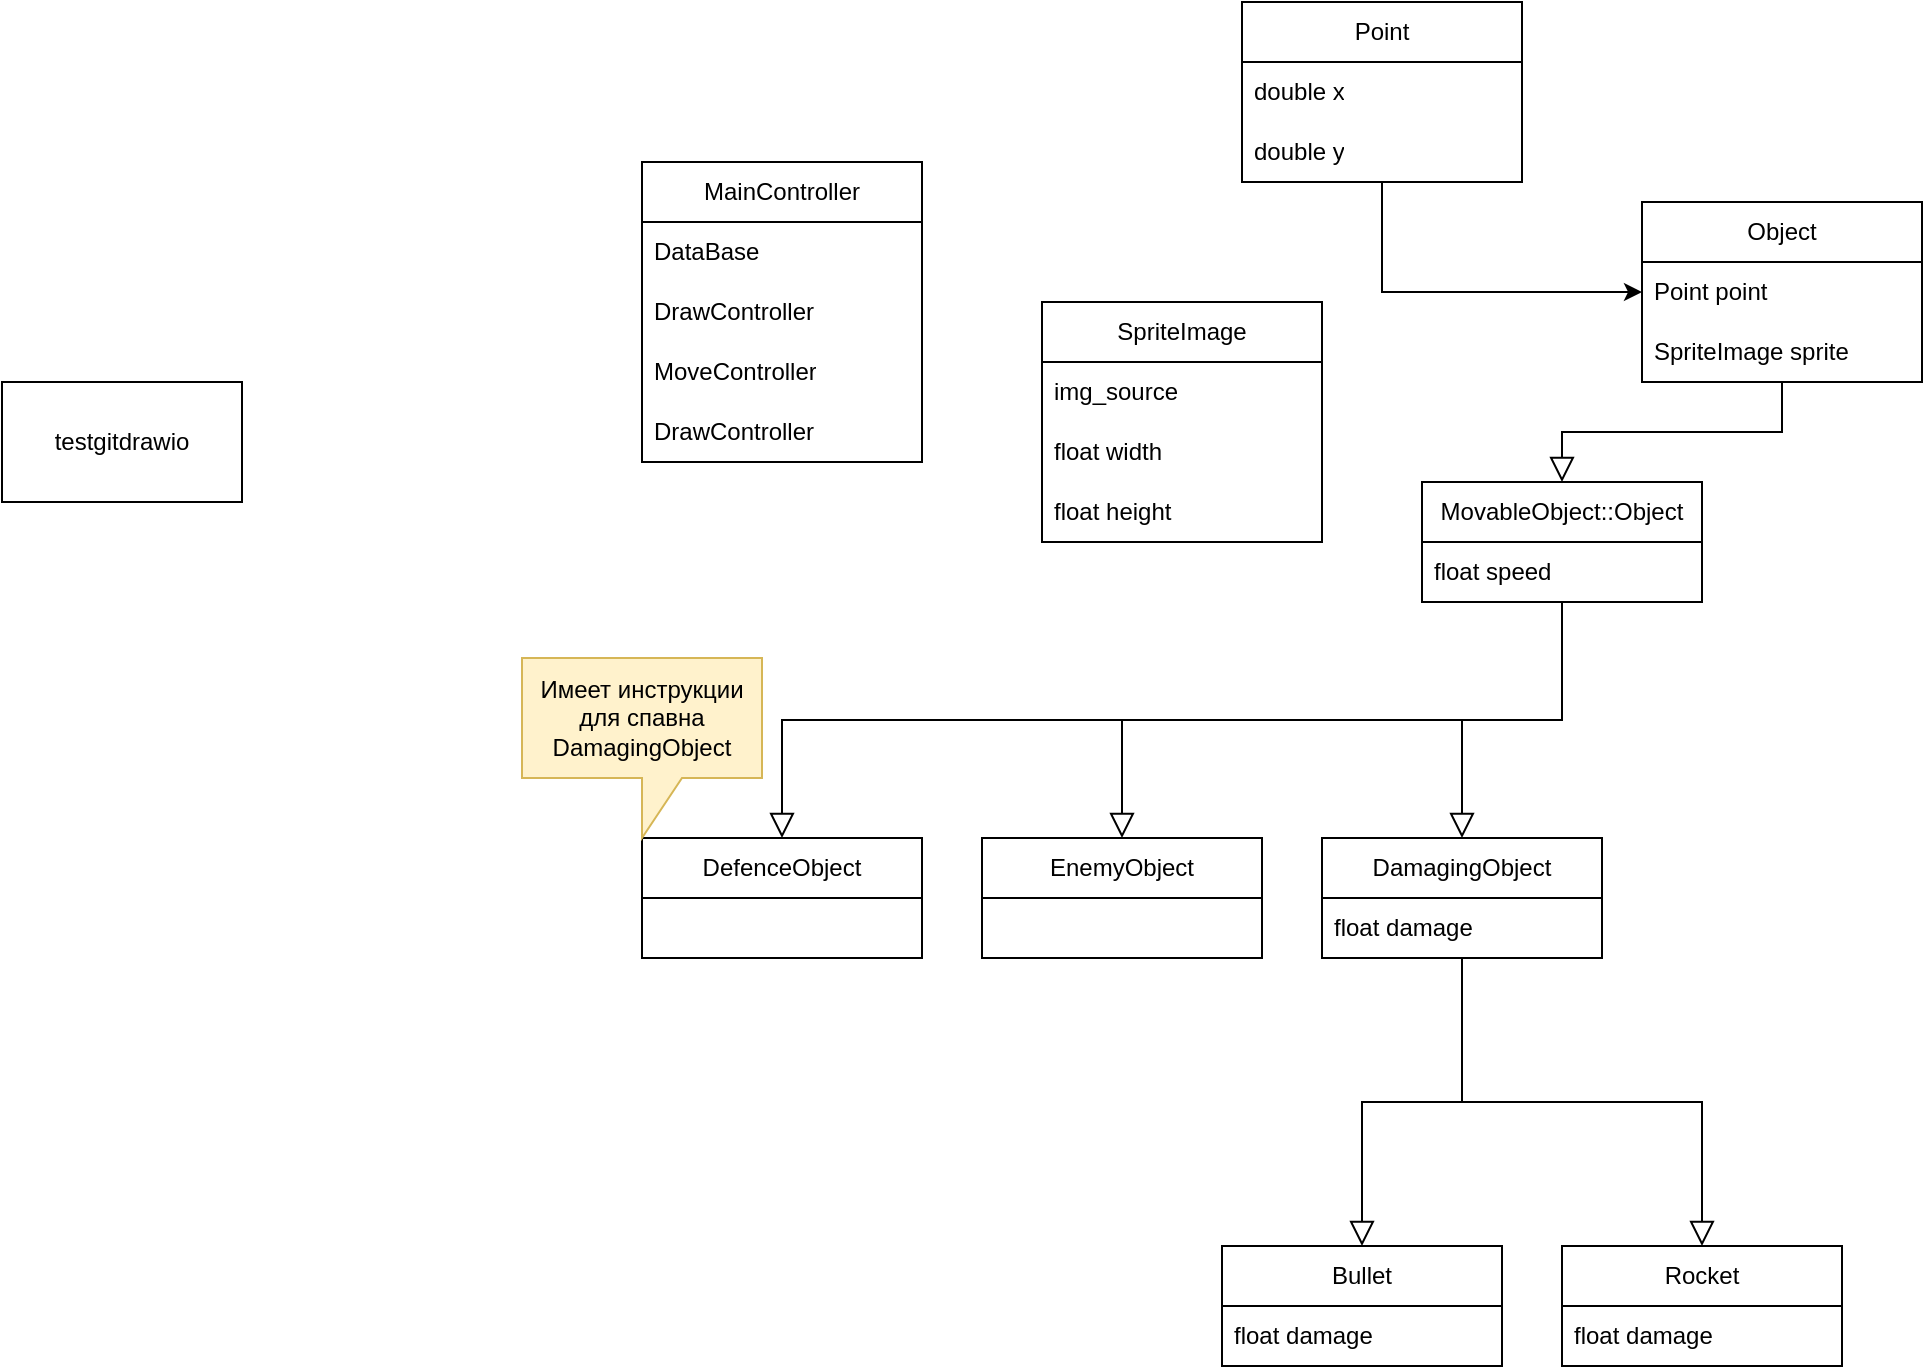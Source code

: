 <mxfile version="20.8.20" type="github">
  <diagram id="C5RBs43oDa-KdzZeNtuy" name="Page-1">
    <mxGraphModel dx="835" dy="454" grid="1" gridSize="10" guides="1" tooltips="1" connect="1" arrows="1" fold="1" page="1" pageScale="1" pageWidth="1200" pageHeight="1600" math="0" shadow="0">
      <root>
        <mxCell id="WIyWlLk6GJQsqaUBKTNV-0" />
        <mxCell id="WIyWlLk6GJQsqaUBKTNV-1" parent="WIyWlLk6GJQsqaUBKTNV-0" />
        <mxCell id="ehjr5zUDoVVtv_kOuNqZ-4" value="Object" style="swimlane;fontStyle=0;childLayout=stackLayout;horizontal=1;startSize=30;horizontalStack=0;resizeParent=1;resizeParentMax=0;resizeLast=0;collapsible=1;marginBottom=0;whiteSpace=wrap;html=1;" parent="WIyWlLk6GJQsqaUBKTNV-1" vertex="1">
          <mxGeometry x="1060" y="180" width="140" height="90" as="geometry" />
        </mxCell>
        <mxCell id="ehjr5zUDoVVtv_kOuNqZ-5" value="Point point" style="text;strokeColor=none;fillColor=none;align=left;verticalAlign=middle;spacingLeft=4;spacingRight=4;overflow=hidden;points=[[0,0.5],[1,0.5]];portConstraint=eastwest;rotatable=0;whiteSpace=wrap;html=1;" parent="ehjr5zUDoVVtv_kOuNqZ-4" vertex="1">
          <mxGeometry y="30" width="140" height="30" as="geometry" />
        </mxCell>
        <mxCell id="ehjr5zUDoVVtv_kOuNqZ-16" value="SpriteImage sprite" style="text;strokeColor=none;fillColor=none;align=left;verticalAlign=middle;spacingLeft=4;spacingRight=4;overflow=hidden;points=[[0,0.5],[1,0.5]];portConstraint=eastwest;rotatable=0;whiteSpace=wrap;html=1;" parent="ehjr5zUDoVVtv_kOuNqZ-4" vertex="1">
          <mxGeometry y="60" width="140" height="30" as="geometry" />
        </mxCell>
        <mxCell id="ehjr5zUDoVVtv_kOuNqZ-11" style="edgeStyle=orthogonalEdgeStyle;rounded=0;orthogonalLoop=1;jettySize=auto;html=1;" parent="WIyWlLk6GJQsqaUBKTNV-1" source="ehjr5zUDoVVtv_kOuNqZ-8" target="ehjr5zUDoVVtv_kOuNqZ-5" edge="1">
          <mxGeometry relative="1" as="geometry" />
        </mxCell>
        <mxCell id="ehjr5zUDoVVtv_kOuNqZ-8" value="Point" style="swimlane;fontStyle=0;childLayout=stackLayout;horizontal=1;startSize=30;horizontalStack=0;resizeParent=1;resizeParentMax=0;resizeLast=0;collapsible=1;marginBottom=0;whiteSpace=wrap;html=1;" parent="WIyWlLk6GJQsqaUBKTNV-1" vertex="1">
          <mxGeometry x="860" y="80" width="140" height="90" as="geometry" />
        </mxCell>
        <mxCell id="ehjr5zUDoVVtv_kOuNqZ-9" value="double x" style="text;strokeColor=none;fillColor=none;align=left;verticalAlign=middle;spacingLeft=4;spacingRight=4;overflow=hidden;points=[[0,0.5],[1,0.5]];portConstraint=eastwest;rotatable=0;whiteSpace=wrap;html=1;" parent="ehjr5zUDoVVtv_kOuNqZ-8" vertex="1">
          <mxGeometry y="30" width="140" height="30" as="geometry" />
        </mxCell>
        <mxCell id="ehjr5zUDoVVtv_kOuNqZ-10" value="double y" style="text;strokeColor=none;fillColor=none;align=left;verticalAlign=middle;spacingLeft=4;spacingRight=4;overflow=hidden;points=[[0,0.5],[1,0.5]];portConstraint=eastwest;rotatable=0;whiteSpace=wrap;html=1;" parent="ehjr5zUDoVVtv_kOuNqZ-8" vertex="1">
          <mxGeometry y="60" width="140" height="30" as="geometry" />
        </mxCell>
        <mxCell id="ehjr5zUDoVVtv_kOuNqZ-12" value="SpriteImage" style="swimlane;fontStyle=0;childLayout=stackLayout;horizontal=1;startSize=30;horizontalStack=0;resizeParent=1;resizeParentMax=0;resizeLast=0;collapsible=1;marginBottom=0;whiteSpace=wrap;html=1;" parent="WIyWlLk6GJQsqaUBKTNV-1" vertex="1">
          <mxGeometry x="760" y="230" width="140" height="120" as="geometry" />
        </mxCell>
        <mxCell id="ehjr5zUDoVVtv_kOuNqZ-13" value="img_source" style="text;strokeColor=none;fillColor=none;align=left;verticalAlign=middle;spacingLeft=4;spacingRight=4;overflow=hidden;points=[[0,0.5],[1,0.5]];portConstraint=eastwest;rotatable=0;whiteSpace=wrap;html=1;" parent="ehjr5zUDoVVtv_kOuNqZ-12" vertex="1">
          <mxGeometry y="30" width="140" height="30" as="geometry" />
        </mxCell>
        <mxCell id="ehjr5zUDoVVtv_kOuNqZ-14" value="float width" style="text;strokeColor=none;fillColor=none;align=left;verticalAlign=middle;spacingLeft=4;spacingRight=4;overflow=hidden;points=[[0,0.5],[1,0.5]];portConstraint=eastwest;rotatable=0;whiteSpace=wrap;html=1;" parent="ehjr5zUDoVVtv_kOuNqZ-12" vertex="1">
          <mxGeometry y="60" width="140" height="30" as="geometry" />
        </mxCell>
        <mxCell id="ehjr5zUDoVVtv_kOuNqZ-15" value="float height" style="text;strokeColor=none;fillColor=none;align=left;verticalAlign=middle;spacingLeft=4;spacingRight=4;overflow=hidden;points=[[0,0.5],[1,0.5]];portConstraint=eastwest;rotatable=0;whiteSpace=wrap;html=1;" parent="ehjr5zUDoVVtv_kOuNqZ-12" vertex="1">
          <mxGeometry y="90" width="140" height="30" as="geometry" />
        </mxCell>
        <mxCell id="ehjr5zUDoVVtv_kOuNqZ-18" value="MovableObject::Object" style="swimlane;fontStyle=0;childLayout=stackLayout;horizontal=1;startSize=30;horizontalStack=0;resizeParent=1;resizeParentMax=0;resizeLast=0;collapsible=1;marginBottom=0;whiteSpace=wrap;html=1;" parent="WIyWlLk6GJQsqaUBKTNV-1" vertex="1">
          <mxGeometry x="950" y="320" width="140" height="60" as="geometry" />
        </mxCell>
        <mxCell id="ehjr5zUDoVVtv_kOuNqZ-54" value="float speed" style="text;strokeColor=none;fillColor=none;align=left;verticalAlign=middle;spacingLeft=4;spacingRight=4;overflow=hidden;points=[[0,0.5],[1,0.5]];portConstraint=eastwest;rotatable=0;whiteSpace=wrap;html=1;" parent="ehjr5zUDoVVtv_kOuNqZ-18" vertex="1">
          <mxGeometry y="30" width="140" height="30" as="geometry" />
        </mxCell>
        <mxCell id="ehjr5zUDoVVtv_kOuNqZ-27" value="" style="endArrow=block;endSize=10;endFill=0;shadow=0;strokeWidth=1;rounded=0;edgeStyle=elbowEdgeStyle;elbow=vertical;" parent="WIyWlLk6GJQsqaUBKTNV-1" source="ehjr5zUDoVVtv_kOuNqZ-4" target="ehjr5zUDoVVtv_kOuNqZ-18" edge="1">
          <mxGeometry width="160" relative="1" as="geometry">
            <mxPoint x="970" y="512" as="sourcePoint" />
            <mxPoint x="860" y="410" as="targetPoint" />
          </mxGeometry>
        </mxCell>
        <mxCell id="ehjr5zUDoVVtv_kOuNqZ-28" value="DamagingObject" style="swimlane;fontStyle=0;childLayout=stackLayout;horizontal=1;startSize=30;horizontalStack=0;resizeParent=1;resizeParentMax=0;resizeLast=0;collapsible=1;marginBottom=0;whiteSpace=wrap;html=1;" parent="WIyWlLk6GJQsqaUBKTNV-1" vertex="1">
          <mxGeometry x="900" y="498" width="140" height="60" as="geometry" />
        </mxCell>
        <mxCell id="ehjr5zUDoVVtv_kOuNqZ-29" value="float damage" style="text;strokeColor=none;fillColor=none;align=left;verticalAlign=middle;spacingLeft=4;spacingRight=4;overflow=hidden;points=[[0,0.5],[1,0.5]];portConstraint=eastwest;rotatable=0;whiteSpace=wrap;html=1;" parent="ehjr5zUDoVVtv_kOuNqZ-28" vertex="1">
          <mxGeometry y="30" width="140" height="30" as="geometry" />
        </mxCell>
        <mxCell id="ehjr5zUDoVVtv_kOuNqZ-31" value="" style="endArrow=block;endSize=10;endFill=0;shadow=0;strokeWidth=1;rounded=0;edgeStyle=elbowEdgeStyle;elbow=vertical;" parent="WIyWlLk6GJQsqaUBKTNV-1" source="ehjr5zUDoVVtv_kOuNqZ-18" target="ehjr5zUDoVVtv_kOuNqZ-28" edge="1">
          <mxGeometry width="160" relative="1" as="geometry">
            <mxPoint x="1170" y="440" as="sourcePoint" />
            <mxPoint x="1060" y="490" as="targetPoint" />
          </mxGeometry>
        </mxCell>
        <mxCell id="ehjr5zUDoVVtv_kOuNqZ-32" value="Rocket" style="swimlane;fontStyle=0;childLayout=stackLayout;horizontal=1;startSize=30;horizontalStack=0;resizeParent=1;resizeParentMax=0;resizeLast=0;collapsible=1;marginBottom=0;whiteSpace=wrap;html=1;" parent="WIyWlLk6GJQsqaUBKTNV-1" vertex="1">
          <mxGeometry x="1020" y="702" width="140" height="60" as="geometry" />
        </mxCell>
        <mxCell id="ehjr5zUDoVVtv_kOuNqZ-51" value="float damage" style="text;strokeColor=none;fillColor=none;align=left;verticalAlign=middle;spacingLeft=4;spacingRight=4;overflow=hidden;points=[[0,0.5],[1,0.5]];portConstraint=eastwest;rotatable=0;whiteSpace=wrap;html=1;" parent="ehjr5zUDoVVtv_kOuNqZ-32" vertex="1">
          <mxGeometry y="30" width="140" height="30" as="geometry" />
        </mxCell>
        <mxCell id="ehjr5zUDoVVtv_kOuNqZ-35" value="" style="endArrow=block;endSize=10;endFill=0;shadow=0;strokeWidth=1;rounded=0;edgeStyle=elbowEdgeStyle;elbow=vertical;" parent="WIyWlLk6GJQsqaUBKTNV-1" source="ehjr5zUDoVVtv_kOuNqZ-28" target="ehjr5zUDoVVtv_kOuNqZ-32" edge="1">
          <mxGeometry width="160" relative="1" as="geometry">
            <mxPoint x="970" y="690" as="sourcePoint" />
            <mxPoint x="945" y="750" as="targetPoint" />
          </mxGeometry>
        </mxCell>
        <mxCell id="ehjr5zUDoVVtv_kOuNqZ-36" value="Bullet" style="swimlane;fontStyle=0;childLayout=stackLayout;horizontal=1;startSize=30;horizontalStack=0;resizeParent=1;resizeParentMax=0;resizeLast=0;collapsible=1;marginBottom=0;whiteSpace=wrap;html=1;" parent="WIyWlLk6GJQsqaUBKTNV-1" vertex="1">
          <mxGeometry x="850" y="702" width="140" height="60" as="geometry" />
        </mxCell>
        <mxCell id="ehjr5zUDoVVtv_kOuNqZ-50" value="float damage" style="text;strokeColor=none;fillColor=none;align=left;verticalAlign=middle;spacingLeft=4;spacingRight=4;overflow=hidden;points=[[0,0.5],[1,0.5]];portConstraint=eastwest;rotatable=0;whiteSpace=wrap;html=1;" parent="ehjr5zUDoVVtv_kOuNqZ-36" vertex="1">
          <mxGeometry y="30" width="140" height="30" as="geometry" />
        </mxCell>
        <mxCell id="ehjr5zUDoVVtv_kOuNqZ-39" value="" style="endArrow=block;endSize=10;endFill=0;shadow=0;strokeWidth=1;rounded=0;edgeStyle=elbowEdgeStyle;elbow=vertical;" parent="WIyWlLk6GJQsqaUBKTNV-1" source="ehjr5zUDoVVtv_kOuNqZ-28" target="ehjr5zUDoVVtv_kOuNqZ-36" edge="1">
          <mxGeometry width="160" relative="1" as="geometry">
            <mxPoint x="970" y="690" as="sourcePoint" />
            <mxPoint x="755" y="760" as="targetPoint" />
          </mxGeometry>
        </mxCell>
        <mxCell id="ehjr5zUDoVVtv_kOuNqZ-40" value="EnemyObject" style="swimlane;fontStyle=0;childLayout=stackLayout;horizontal=1;startSize=30;horizontalStack=0;resizeParent=1;resizeParentMax=0;resizeLast=0;collapsible=1;marginBottom=0;whiteSpace=wrap;html=1;" parent="WIyWlLk6GJQsqaUBKTNV-1" vertex="1">
          <mxGeometry x="730" y="498" width="140" height="60" as="geometry" />
        </mxCell>
        <mxCell id="ehjr5zUDoVVtv_kOuNqZ-44" value="" style="endArrow=block;endSize=10;endFill=0;shadow=0;strokeWidth=1;rounded=0;edgeStyle=elbowEdgeStyle;elbow=vertical;" parent="WIyWlLk6GJQsqaUBKTNV-1" source="ehjr5zUDoVVtv_kOuNqZ-18" target="ehjr5zUDoVVtv_kOuNqZ-40" edge="1">
          <mxGeometry width="160" relative="1" as="geometry">
            <mxPoint x="830" y="440" as="sourcePoint" />
            <mxPoint x="780" y="498" as="targetPoint" />
          </mxGeometry>
        </mxCell>
        <mxCell id="ehjr5zUDoVVtv_kOuNqZ-45" value="DefenceObject" style="swimlane;fontStyle=0;childLayout=stackLayout;horizontal=1;startSize=30;horizontalStack=0;resizeParent=1;resizeParentMax=0;resizeLast=0;collapsible=1;marginBottom=0;whiteSpace=wrap;html=1;" parent="WIyWlLk6GJQsqaUBKTNV-1" vertex="1">
          <mxGeometry x="560" y="498" width="140" height="60" as="geometry" />
        </mxCell>
        <mxCell id="ehjr5zUDoVVtv_kOuNqZ-48" value="" style="endArrow=block;endSize=10;endFill=0;shadow=0;strokeWidth=1;rounded=0;edgeStyle=elbowEdgeStyle;elbow=vertical;" parent="WIyWlLk6GJQsqaUBKTNV-1" source="ehjr5zUDoVVtv_kOuNqZ-18" target="ehjr5zUDoVVtv_kOuNqZ-45" edge="1">
          <mxGeometry width="160" relative="1" as="geometry">
            <mxPoint x="1030" y="450" as="sourcePoint" />
            <mxPoint x="810" y="508" as="targetPoint" />
          </mxGeometry>
        </mxCell>
        <mxCell id="ehjr5zUDoVVtv_kOuNqZ-55" value="Имеет инструкции для спавна DamagingObject" style="shape=callout;whiteSpace=wrap;html=1;perimeter=calloutPerimeter;fillColor=#fff2cc;strokeColor=#d6b656;" parent="WIyWlLk6GJQsqaUBKTNV-1" vertex="1">
          <mxGeometry x="500" y="408" width="120" height="90" as="geometry" />
        </mxCell>
        <mxCell id="ehjr5zUDoVVtv_kOuNqZ-60" value="MainController" style="swimlane;fontStyle=0;childLayout=stackLayout;horizontal=1;startSize=30;horizontalStack=0;resizeParent=1;resizeParentMax=0;resizeLast=0;collapsible=1;marginBottom=0;whiteSpace=wrap;html=1;" parent="WIyWlLk6GJQsqaUBKTNV-1" vertex="1">
          <mxGeometry x="560" y="160" width="140" height="150" as="geometry" />
        </mxCell>
        <mxCell id="ehjr5zUDoVVtv_kOuNqZ-61" value="DataBase" style="text;align=left;verticalAlign=middle;spacingLeft=4;spacingRight=4;overflow=hidden;points=[[0,0.5],[1,0.5]];portConstraint=eastwest;rotatable=0;whiteSpace=wrap;html=1;" parent="ehjr5zUDoVVtv_kOuNqZ-60" vertex="1">
          <mxGeometry y="30" width="140" height="30" as="geometry" />
        </mxCell>
        <mxCell id="ehjr5zUDoVVtv_kOuNqZ-62" value="DrawController" style="text;align=left;verticalAlign=middle;spacingLeft=4;spacingRight=4;overflow=hidden;points=[[0,0.5],[1,0.5]];portConstraint=eastwest;rotatable=0;whiteSpace=wrap;html=1;" parent="ehjr5zUDoVVtv_kOuNqZ-60" vertex="1">
          <mxGeometry y="60" width="140" height="30" as="geometry" />
        </mxCell>
        <mxCell id="ehjr5zUDoVVtv_kOuNqZ-63" value="MoveController" style="text;align=left;verticalAlign=middle;spacingLeft=4;spacingRight=4;overflow=hidden;points=[[0,0.5],[1,0.5]];portConstraint=eastwest;rotatable=0;whiteSpace=wrap;html=1;" parent="ehjr5zUDoVVtv_kOuNqZ-60" vertex="1">
          <mxGeometry y="90" width="140" height="30" as="geometry" />
        </mxCell>
        <mxCell id="nZYdeWx0R4Kwnio60hoS-0" value="DrawController" style="text;align=left;verticalAlign=middle;spacingLeft=4;spacingRight=4;overflow=hidden;points=[[0,0.5],[1,0.5]];portConstraint=eastwest;rotatable=0;whiteSpace=wrap;html=1;" vertex="1" parent="ehjr5zUDoVVtv_kOuNqZ-60">
          <mxGeometry y="120" width="140" height="30" as="geometry" />
        </mxCell>
        <mxCell id="NkyBzL4202snNIOT4BDW-0" value="testgitdrawio" style="rounded=0;whiteSpace=wrap;html=1;" vertex="1" parent="WIyWlLk6GJQsqaUBKTNV-1">
          <mxGeometry x="240" y="270" width="120" height="60" as="geometry" />
        </mxCell>
      </root>
    </mxGraphModel>
  </diagram>
</mxfile>
